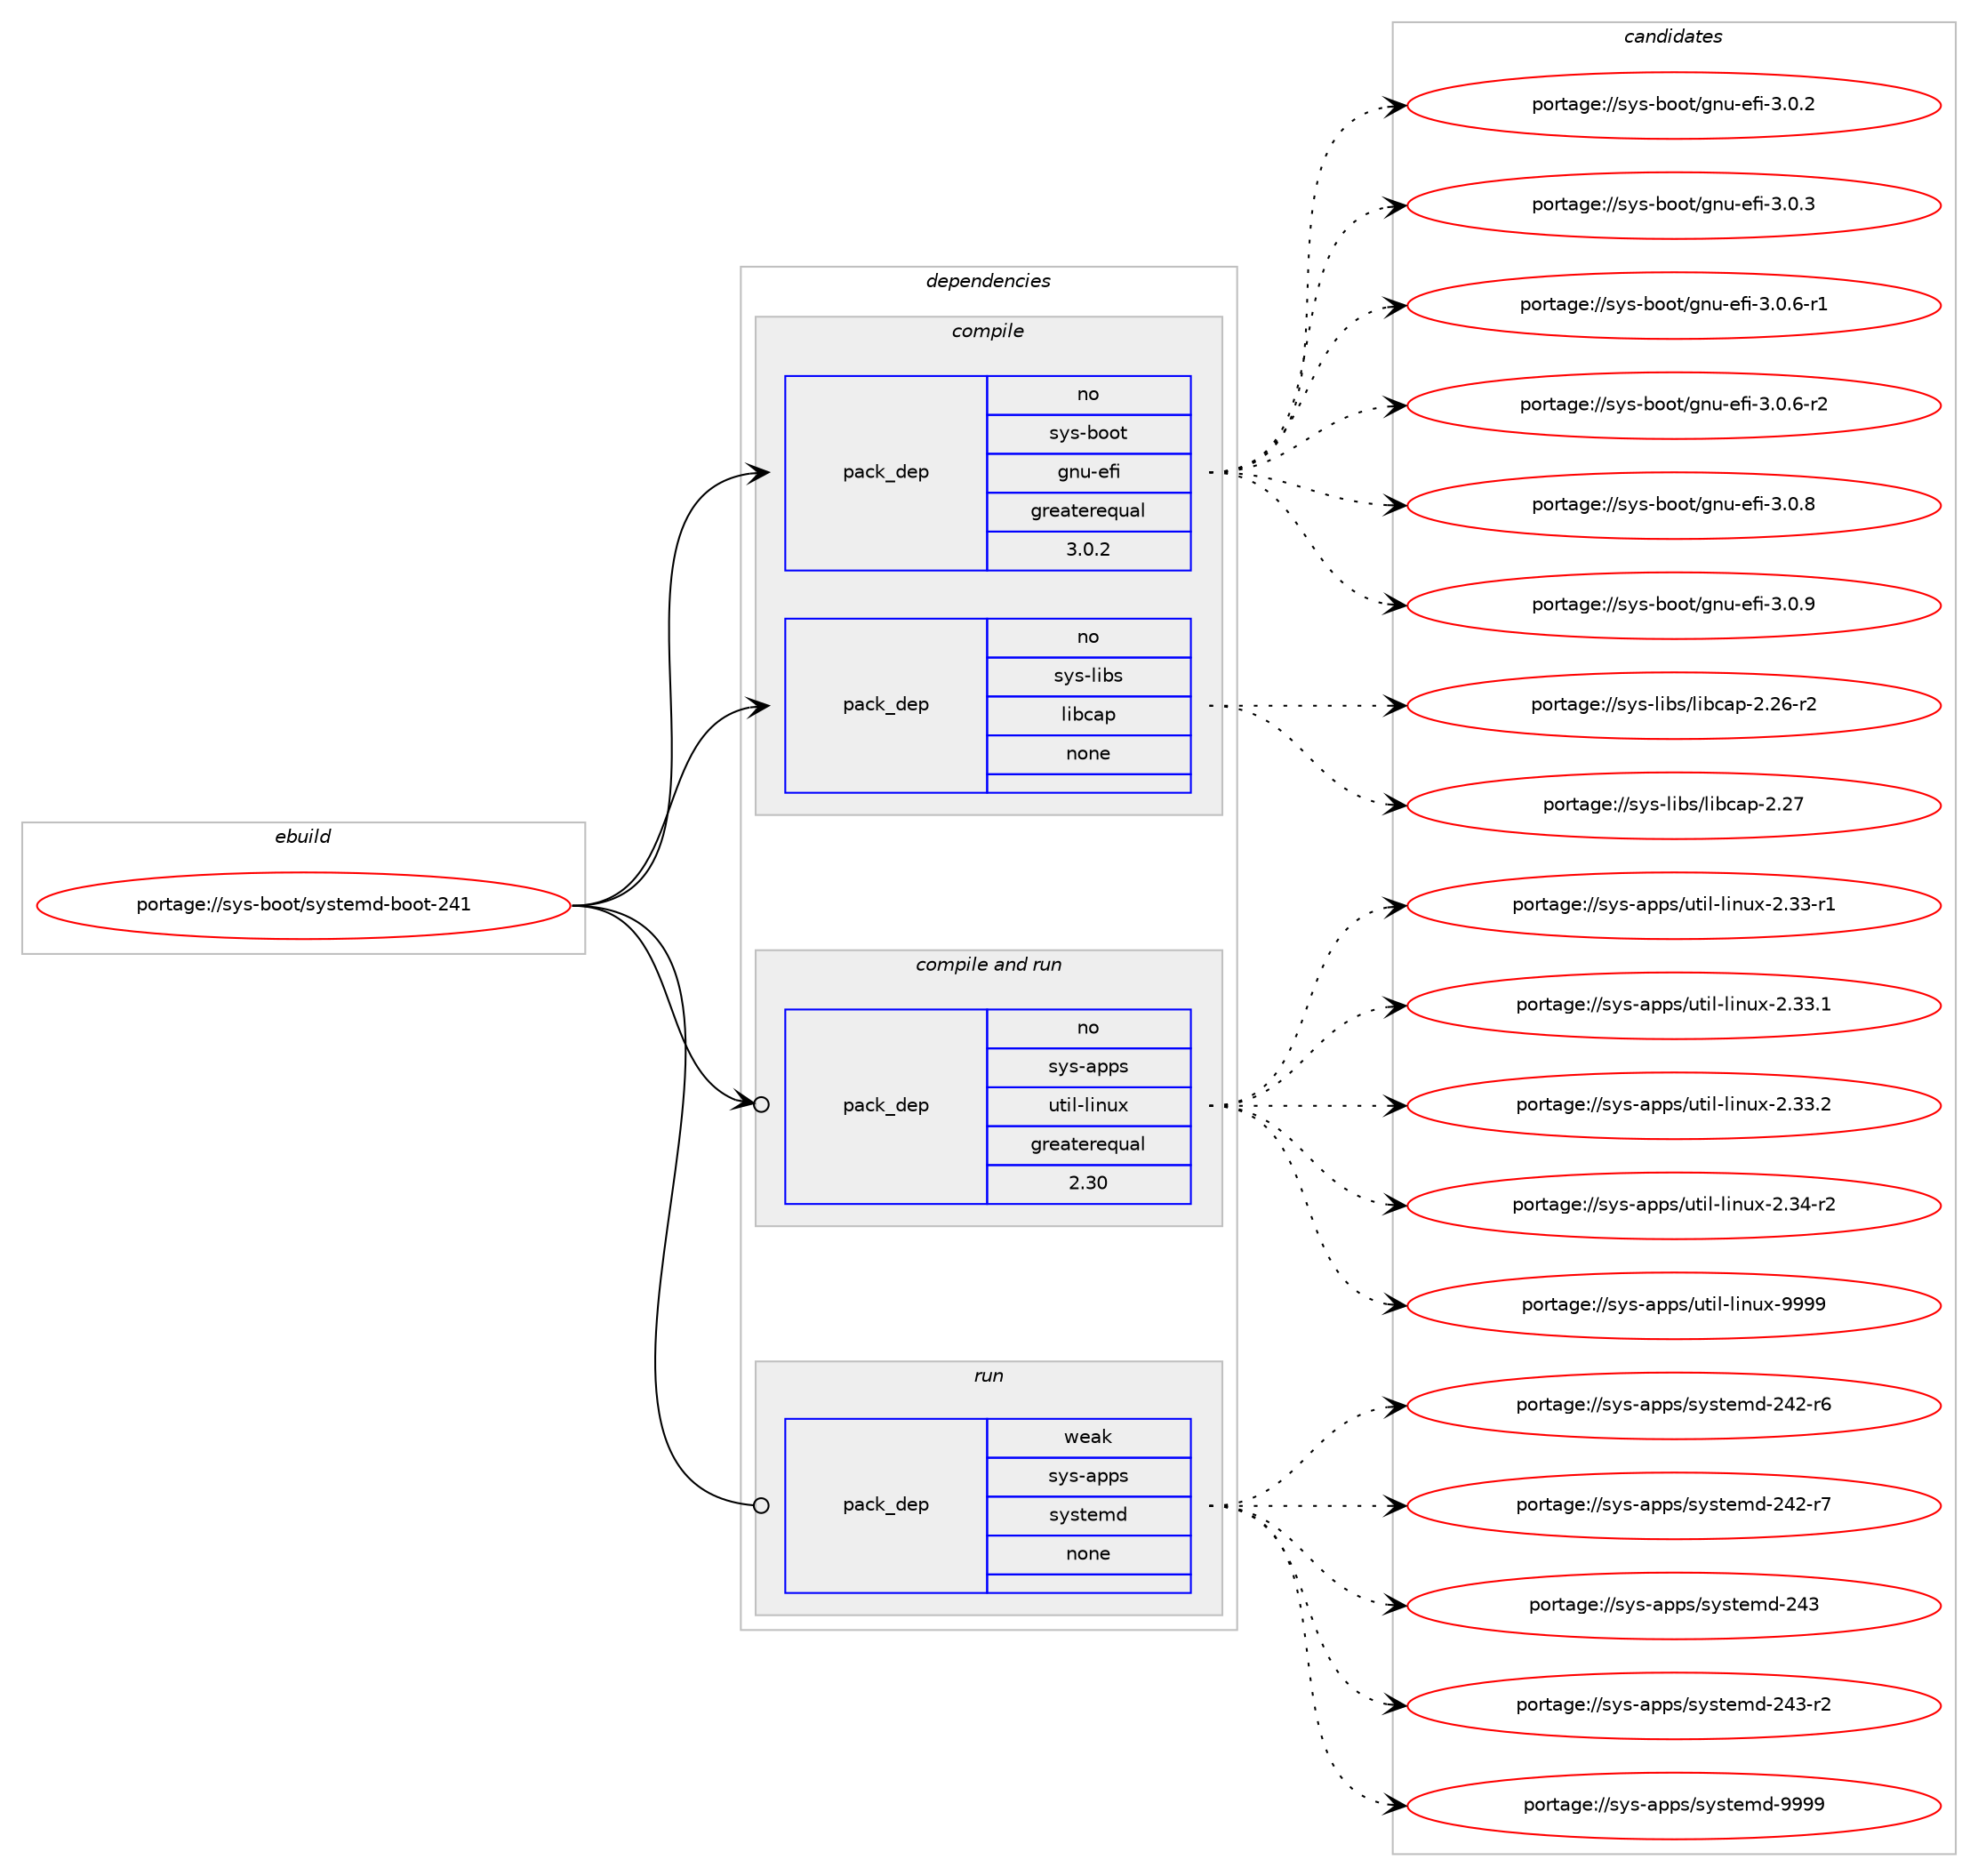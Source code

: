 digraph prolog {

# *************
# Graph options
# *************

newrank=true;
concentrate=true;
compound=true;
graph [rankdir=LR,fontname=Helvetica,fontsize=10,ranksep=1.5];#, ranksep=2.5, nodesep=0.2];
edge  [arrowhead=vee];
node  [fontname=Helvetica,fontsize=10];

# **********
# The ebuild
# **********

subgraph cluster_leftcol {
color=gray;
rank=same;
label=<<i>ebuild</i>>;
id [label="portage://sys-boot/systemd-boot-241", color=red, width=4, href="../sys-boot/systemd-boot-241.svg"];
}

# ****************
# The dependencies
# ****************

subgraph cluster_midcol {
color=gray;
label=<<i>dependencies</i>>;
subgraph cluster_compile {
fillcolor="#eeeeee";
style=filled;
label=<<i>compile</i>>;
subgraph pack307132 {
dependency415070 [label=<<TABLE BORDER="0" CELLBORDER="1" CELLSPACING="0" CELLPADDING="4" WIDTH="220"><TR><TD ROWSPAN="6" CELLPADDING="30">pack_dep</TD></TR><TR><TD WIDTH="110">no</TD></TR><TR><TD>sys-boot</TD></TR><TR><TD>gnu-efi</TD></TR><TR><TD>greaterequal</TD></TR><TR><TD>3.0.2</TD></TR></TABLE>>, shape=none, color=blue];
}
id:e -> dependency415070:w [weight=20,style="solid",arrowhead="vee"];
subgraph pack307133 {
dependency415071 [label=<<TABLE BORDER="0" CELLBORDER="1" CELLSPACING="0" CELLPADDING="4" WIDTH="220"><TR><TD ROWSPAN="6" CELLPADDING="30">pack_dep</TD></TR><TR><TD WIDTH="110">no</TD></TR><TR><TD>sys-libs</TD></TR><TR><TD>libcap</TD></TR><TR><TD>none</TD></TR><TR><TD></TD></TR></TABLE>>, shape=none, color=blue];
}
id:e -> dependency415071:w [weight=20,style="solid",arrowhead="vee"];
}
subgraph cluster_compileandrun {
fillcolor="#eeeeee";
style=filled;
label=<<i>compile and run</i>>;
subgraph pack307134 {
dependency415072 [label=<<TABLE BORDER="0" CELLBORDER="1" CELLSPACING="0" CELLPADDING="4" WIDTH="220"><TR><TD ROWSPAN="6" CELLPADDING="30">pack_dep</TD></TR><TR><TD WIDTH="110">no</TD></TR><TR><TD>sys-apps</TD></TR><TR><TD>util-linux</TD></TR><TR><TD>greaterequal</TD></TR><TR><TD>2.30</TD></TR></TABLE>>, shape=none, color=blue];
}
id:e -> dependency415072:w [weight=20,style="solid",arrowhead="odotvee"];
}
subgraph cluster_run {
fillcolor="#eeeeee";
style=filled;
label=<<i>run</i>>;
subgraph pack307135 {
dependency415073 [label=<<TABLE BORDER="0" CELLBORDER="1" CELLSPACING="0" CELLPADDING="4" WIDTH="220"><TR><TD ROWSPAN="6" CELLPADDING="30">pack_dep</TD></TR><TR><TD WIDTH="110">weak</TD></TR><TR><TD>sys-apps</TD></TR><TR><TD>systemd</TD></TR><TR><TD>none</TD></TR><TR><TD></TD></TR></TABLE>>, shape=none, color=blue];
}
id:e -> dependency415073:w [weight=20,style="solid",arrowhead="odot"];
}
}

# **************
# The candidates
# **************

subgraph cluster_choices {
rank=same;
color=gray;
label=<<i>candidates</i>>;

subgraph choice307132 {
color=black;
nodesep=1;
choiceportage11512111545981111111164710311011745101102105455146484650 [label="portage://sys-boot/gnu-efi-3.0.2", color=red, width=4,href="../sys-boot/gnu-efi-3.0.2.svg"];
choiceportage11512111545981111111164710311011745101102105455146484651 [label="portage://sys-boot/gnu-efi-3.0.3", color=red, width=4,href="../sys-boot/gnu-efi-3.0.3.svg"];
choiceportage115121115459811111111647103110117451011021054551464846544511449 [label="portage://sys-boot/gnu-efi-3.0.6-r1", color=red, width=4,href="../sys-boot/gnu-efi-3.0.6-r1.svg"];
choiceportage115121115459811111111647103110117451011021054551464846544511450 [label="portage://sys-boot/gnu-efi-3.0.6-r2", color=red, width=4,href="../sys-boot/gnu-efi-3.0.6-r2.svg"];
choiceportage11512111545981111111164710311011745101102105455146484656 [label="portage://sys-boot/gnu-efi-3.0.8", color=red, width=4,href="../sys-boot/gnu-efi-3.0.8.svg"];
choiceportage11512111545981111111164710311011745101102105455146484657 [label="portage://sys-boot/gnu-efi-3.0.9", color=red, width=4,href="../sys-boot/gnu-efi-3.0.9.svg"];
dependency415070:e -> choiceportage11512111545981111111164710311011745101102105455146484650:w [style=dotted,weight="100"];
dependency415070:e -> choiceportage11512111545981111111164710311011745101102105455146484651:w [style=dotted,weight="100"];
dependency415070:e -> choiceportage115121115459811111111647103110117451011021054551464846544511449:w [style=dotted,weight="100"];
dependency415070:e -> choiceportage115121115459811111111647103110117451011021054551464846544511450:w [style=dotted,weight="100"];
dependency415070:e -> choiceportage11512111545981111111164710311011745101102105455146484656:w [style=dotted,weight="100"];
dependency415070:e -> choiceportage11512111545981111111164710311011745101102105455146484657:w [style=dotted,weight="100"];
}
subgraph choice307133 {
color=black;
nodesep=1;
choiceportage11512111545108105981154710810598999711245504650544511450 [label="portage://sys-libs/libcap-2.26-r2", color=red, width=4,href="../sys-libs/libcap-2.26-r2.svg"];
choiceportage1151211154510810598115471081059899971124550465055 [label="portage://sys-libs/libcap-2.27", color=red, width=4,href="../sys-libs/libcap-2.27.svg"];
dependency415071:e -> choiceportage11512111545108105981154710810598999711245504650544511450:w [style=dotted,weight="100"];
dependency415071:e -> choiceportage1151211154510810598115471081059899971124550465055:w [style=dotted,weight="100"];
}
subgraph choice307134 {
color=black;
nodesep=1;
choiceportage1151211154597112112115471171161051084510810511011712045504651514511449 [label="portage://sys-apps/util-linux-2.33-r1", color=red, width=4,href="../sys-apps/util-linux-2.33-r1.svg"];
choiceportage1151211154597112112115471171161051084510810511011712045504651514649 [label="portage://sys-apps/util-linux-2.33.1", color=red, width=4,href="../sys-apps/util-linux-2.33.1.svg"];
choiceportage1151211154597112112115471171161051084510810511011712045504651514650 [label="portage://sys-apps/util-linux-2.33.2", color=red, width=4,href="../sys-apps/util-linux-2.33.2.svg"];
choiceportage1151211154597112112115471171161051084510810511011712045504651524511450 [label="portage://sys-apps/util-linux-2.34-r2", color=red, width=4,href="../sys-apps/util-linux-2.34-r2.svg"];
choiceportage115121115459711211211547117116105108451081051101171204557575757 [label="portage://sys-apps/util-linux-9999", color=red, width=4,href="../sys-apps/util-linux-9999.svg"];
dependency415072:e -> choiceportage1151211154597112112115471171161051084510810511011712045504651514511449:w [style=dotted,weight="100"];
dependency415072:e -> choiceportage1151211154597112112115471171161051084510810511011712045504651514649:w [style=dotted,weight="100"];
dependency415072:e -> choiceportage1151211154597112112115471171161051084510810511011712045504651514650:w [style=dotted,weight="100"];
dependency415072:e -> choiceportage1151211154597112112115471171161051084510810511011712045504651524511450:w [style=dotted,weight="100"];
dependency415072:e -> choiceportage115121115459711211211547117116105108451081051101171204557575757:w [style=dotted,weight="100"];
}
subgraph choice307135 {
color=black;
nodesep=1;
choiceportage115121115459711211211547115121115116101109100455052504511454 [label="portage://sys-apps/systemd-242-r6", color=red, width=4,href="../sys-apps/systemd-242-r6.svg"];
choiceportage115121115459711211211547115121115116101109100455052504511455 [label="portage://sys-apps/systemd-242-r7", color=red, width=4,href="../sys-apps/systemd-242-r7.svg"];
choiceportage11512111545971121121154711512111511610110910045505251 [label="portage://sys-apps/systemd-243", color=red, width=4,href="../sys-apps/systemd-243.svg"];
choiceportage115121115459711211211547115121115116101109100455052514511450 [label="portage://sys-apps/systemd-243-r2", color=red, width=4,href="../sys-apps/systemd-243-r2.svg"];
choiceportage1151211154597112112115471151211151161011091004557575757 [label="portage://sys-apps/systemd-9999", color=red, width=4,href="../sys-apps/systemd-9999.svg"];
dependency415073:e -> choiceportage115121115459711211211547115121115116101109100455052504511454:w [style=dotted,weight="100"];
dependency415073:e -> choiceportage115121115459711211211547115121115116101109100455052504511455:w [style=dotted,weight="100"];
dependency415073:e -> choiceportage11512111545971121121154711512111511610110910045505251:w [style=dotted,weight="100"];
dependency415073:e -> choiceportage115121115459711211211547115121115116101109100455052514511450:w [style=dotted,weight="100"];
dependency415073:e -> choiceportage1151211154597112112115471151211151161011091004557575757:w [style=dotted,weight="100"];
}
}

}
